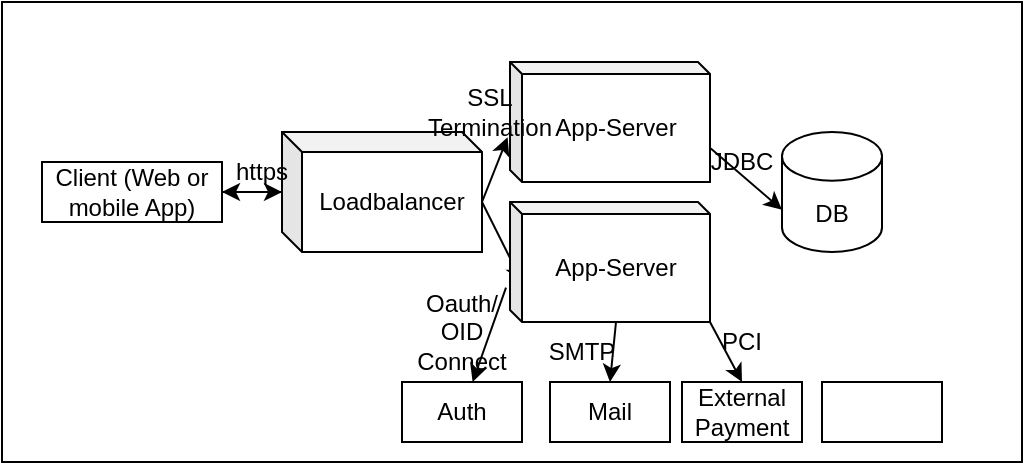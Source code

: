 <mxfile>
    <diagram id="F6ZXAOPpYgg2zuh-31tZ" name="Page-1">
        <mxGraphModel dx="736" dy="322" grid="1" gridSize="10" guides="1" tooltips="1" connect="1" arrows="1" fold="1" page="1" pageScale="1" pageWidth="827" pageHeight="1169" math="0" shadow="0">
            <root>
                <mxCell id="0"/>
                <mxCell id="1" parent="0"/>
                <mxCell id="7" value="" style="rounded=0;whiteSpace=wrap;html=1;" vertex="1" parent="1">
                    <mxGeometry x="110" y="30" width="510" height="230" as="geometry"/>
                </mxCell>
                <mxCell id="20" value="" style="edgeStyle=none;html=1;" edge="1" parent="1" source="9" target="10">
                    <mxGeometry relative="1" as="geometry"/>
                </mxCell>
                <mxCell id="9" value="Client (Web or mobile App)" style="rounded=0;whiteSpace=wrap;html=1;" vertex="1" parent="1">
                    <mxGeometry x="130" y="110" width="90" height="30" as="geometry"/>
                </mxCell>
                <mxCell id="21" value="" style="edgeStyle=none;html=1;" edge="1" parent="1" source="10" target="9">
                    <mxGeometry relative="1" as="geometry"/>
                </mxCell>
                <mxCell id="29" style="edgeStyle=none;html=1;exitX=0;exitY=0;exitDx=100;exitDy=35;exitPerimeter=0;entryX=0.06;entryY=0.667;entryDx=0;entryDy=0;entryPerimeter=0;" edge="1" parent="1" source="10" target="12">
                    <mxGeometry relative="1" as="geometry"/>
                </mxCell>
                <mxCell id="10" value="Loadbalancer" style="shape=cube;whiteSpace=wrap;html=1;boundedLbl=1;backgroundOutline=1;darkOpacity=0.05;darkOpacity2=0.1;size=10;" vertex="1" parent="1">
                    <mxGeometry x="250" y="95" width="100" height="60" as="geometry"/>
                </mxCell>
                <mxCell id="11" value="App-Server" style="shape=cube;whiteSpace=wrap;html=1;boundedLbl=1;backgroundOutline=1;darkOpacity=0.05;darkOpacity2=0.1;size=6;" vertex="1" parent="1">
                    <mxGeometry x="364" y="60" width="100" height="60" as="geometry"/>
                </mxCell>
                <mxCell id="12" value="App-Server" style="shape=cube;whiteSpace=wrap;html=1;boundedLbl=1;backgroundOutline=1;darkOpacity=0.05;darkOpacity2=0.1;size=6;" vertex="1" parent="1">
                    <mxGeometry x="364" y="130" width="100" height="60" as="geometry"/>
                </mxCell>
                <mxCell id="13" value="DB" style="shape=cylinder3;whiteSpace=wrap;html=1;boundedLbl=1;backgroundOutline=1;size=12.2;" vertex="1" parent="1">
                    <mxGeometry x="500" y="95" width="50" height="60" as="geometry"/>
                </mxCell>
                <mxCell id="14" value="Auth" style="rounded=0;whiteSpace=wrap;html=1;" vertex="1" parent="1">
                    <mxGeometry x="310" y="220" width="60" height="30" as="geometry"/>
                </mxCell>
                <mxCell id="15" value="Mail" style="rounded=0;whiteSpace=wrap;html=1;" vertex="1" parent="1">
                    <mxGeometry x="384" y="220" width="60" height="30" as="geometry"/>
                </mxCell>
                <mxCell id="17" value="External Payment" style="rounded=0;whiteSpace=wrap;html=1;" vertex="1" parent="1">
                    <mxGeometry x="450" y="220" width="60" height="30" as="geometry"/>
                </mxCell>
                <mxCell id="18" value="" style="rounded=0;whiteSpace=wrap;html=1;" vertex="1" parent="1">
                    <mxGeometry x="520" y="220" width="60" height="30" as="geometry"/>
                </mxCell>
                <mxCell id="25" value="https" style="text;html=1;strokeColor=none;fillColor=none;align=center;verticalAlign=middle;whiteSpace=wrap;rounded=0;" vertex="1" parent="1">
                    <mxGeometry x="210" y="100" width="60" height="30" as="geometry"/>
                </mxCell>
                <mxCell id="26" value="SSL Termination" style="text;html=1;strokeColor=none;fillColor=none;align=center;verticalAlign=middle;whiteSpace=wrap;rounded=0;" vertex="1" parent="1">
                    <mxGeometry x="324" y="70" width="60" height="30" as="geometry"/>
                </mxCell>
                <mxCell id="27" value="" style="endArrow=classic;html=1;exitX=0;exitY=0;exitDx=100;exitDy=35;exitPerimeter=0;entryX=-0.012;entryY=0.627;entryDx=0;entryDy=0;entryPerimeter=0;" edge="1" parent="1" source="10" target="11">
                    <mxGeometry width="50" height="50" relative="1" as="geometry">
                        <mxPoint x="350" y="170" as="sourcePoint"/>
                        <mxPoint x="400" y="120" as="targetPoint"/>
                    </mxGeometry>
                </mxCell>
                <mxCell id="32" value="" style="endArrow=classic;html=1;exitX=0;exitY=0;exitDx=53;exitDy=60;exitPerimeter=0;entryX=0.5;entryY=0;entryDx=0;entryDy=0;" edge="1" parent="1" source="12" target="15">
                    <mxGeometry width="50" height="50" relative="1" as="geometry">
                        <mxPoint x="350" y="170" as="sourcePoint"/>
                        <mxPoint x="400" y="120" as="targetPoint"/>
                    </mxGeometry>
                </mxCell>
                <mxCell id="33" value="SMTP" style="text;html=1;strokeColor=none;fillColor=none;align=center;verticalAlign=middle;whiteSpace=wrap;rounded=0;" vertex="1" parent="1">
                    <mxGeometry x="370" y="190" width="60" height="30" as="geometry"/>
                </mxCell>
                <mxCell id="34" value="" style="endArrow=classic;html=1;exitX=1;exitY=1;exitDx=0;exitDy=0;exitPerimeter=0;entryX=0.5;entryY=0;entryDx=0;entryDy=0;" edge="1" parent="1" source="12" target="17">
                    <mxGeometry width="50" height="50" relative="1" as="geometry">
                        <mxPoint x="350" y="170" as="sourcePoint"/>
                        <mxPoint x="400" y="120" as="targetPoint"/>
                    </mxGeometry>
                </mxCell>
                <mxCell id="35" value="PCI" style="text;html=1;strokeColor=none;fillColor=none;align=center;verticalAlign=middle;whiteSpace=wrap;rounded=0;" vertex="1" parent="1">
                    <mxGeometry x="450" y="190" width="60" height="20" as="geometry"/>
                </mxCell>
                <mxCell id="36" value="" style="endArrow=classic;html=1;exitX=-0.02;exitY=0.713;exitDx=0;exitDy=0;exitPerimeter=0;" edge="1" parent="1" source="12" target="14">
                    <mxGeometry width="50" height="50" relative="1" as="geometry">
                        <mxPoint x="350" y="170" as="sourcePoint"/>
                        <mxPoint x="400" y="120" as="targetPoint"/>
                    </mxGeometry>
                </mxCell>
                <mxCell id="37" value="Oauth/ OID Connect" style="text;html=1;strokeColor=none;fillColor=none;align=center;verticalAlign=middle;whiteSpace=wrap;rounded=0;" vertex="1" parent="1">
                    <mxGeometry x="310" y="180" width="60" height="30" as="geometry"/>
                </mxCell>
                <mxCell id="38" value="" style="endArrow=classic;html=1;exitX=1.004;exitY=0.72;exitDx=0;exitDy=0;exitPerimeter=0;entryX=0;entryY=0;entryDx=0;entryDy=38.9;entryPerimeter=0;" edge="1" parent="1" source="11" target="13">
                    <mxGeometry width="50" height="50" relative="1" as="geometry">
                        <mxPoint x="350" y="150" as="sourcePoint"/>
                        <mxPoint x="400" y="100" as="targetPoint"/>
                    </mxGeometry>
                </mxCell>
                <mxCell id="40" value="JDBC" style="text;html=1;strokeColor=none;fillColor=none;align=center;verticalAlign=middle;whiteSpace=wrap;rounded=0;" vertex="1" parent="1">
                    <mxGeometry x="450" y="95" width="60" height="30" as="geometry"/>
                </mxCell>
            </root>
        </mxGraphModel>
    </diagram>
</mxfile>